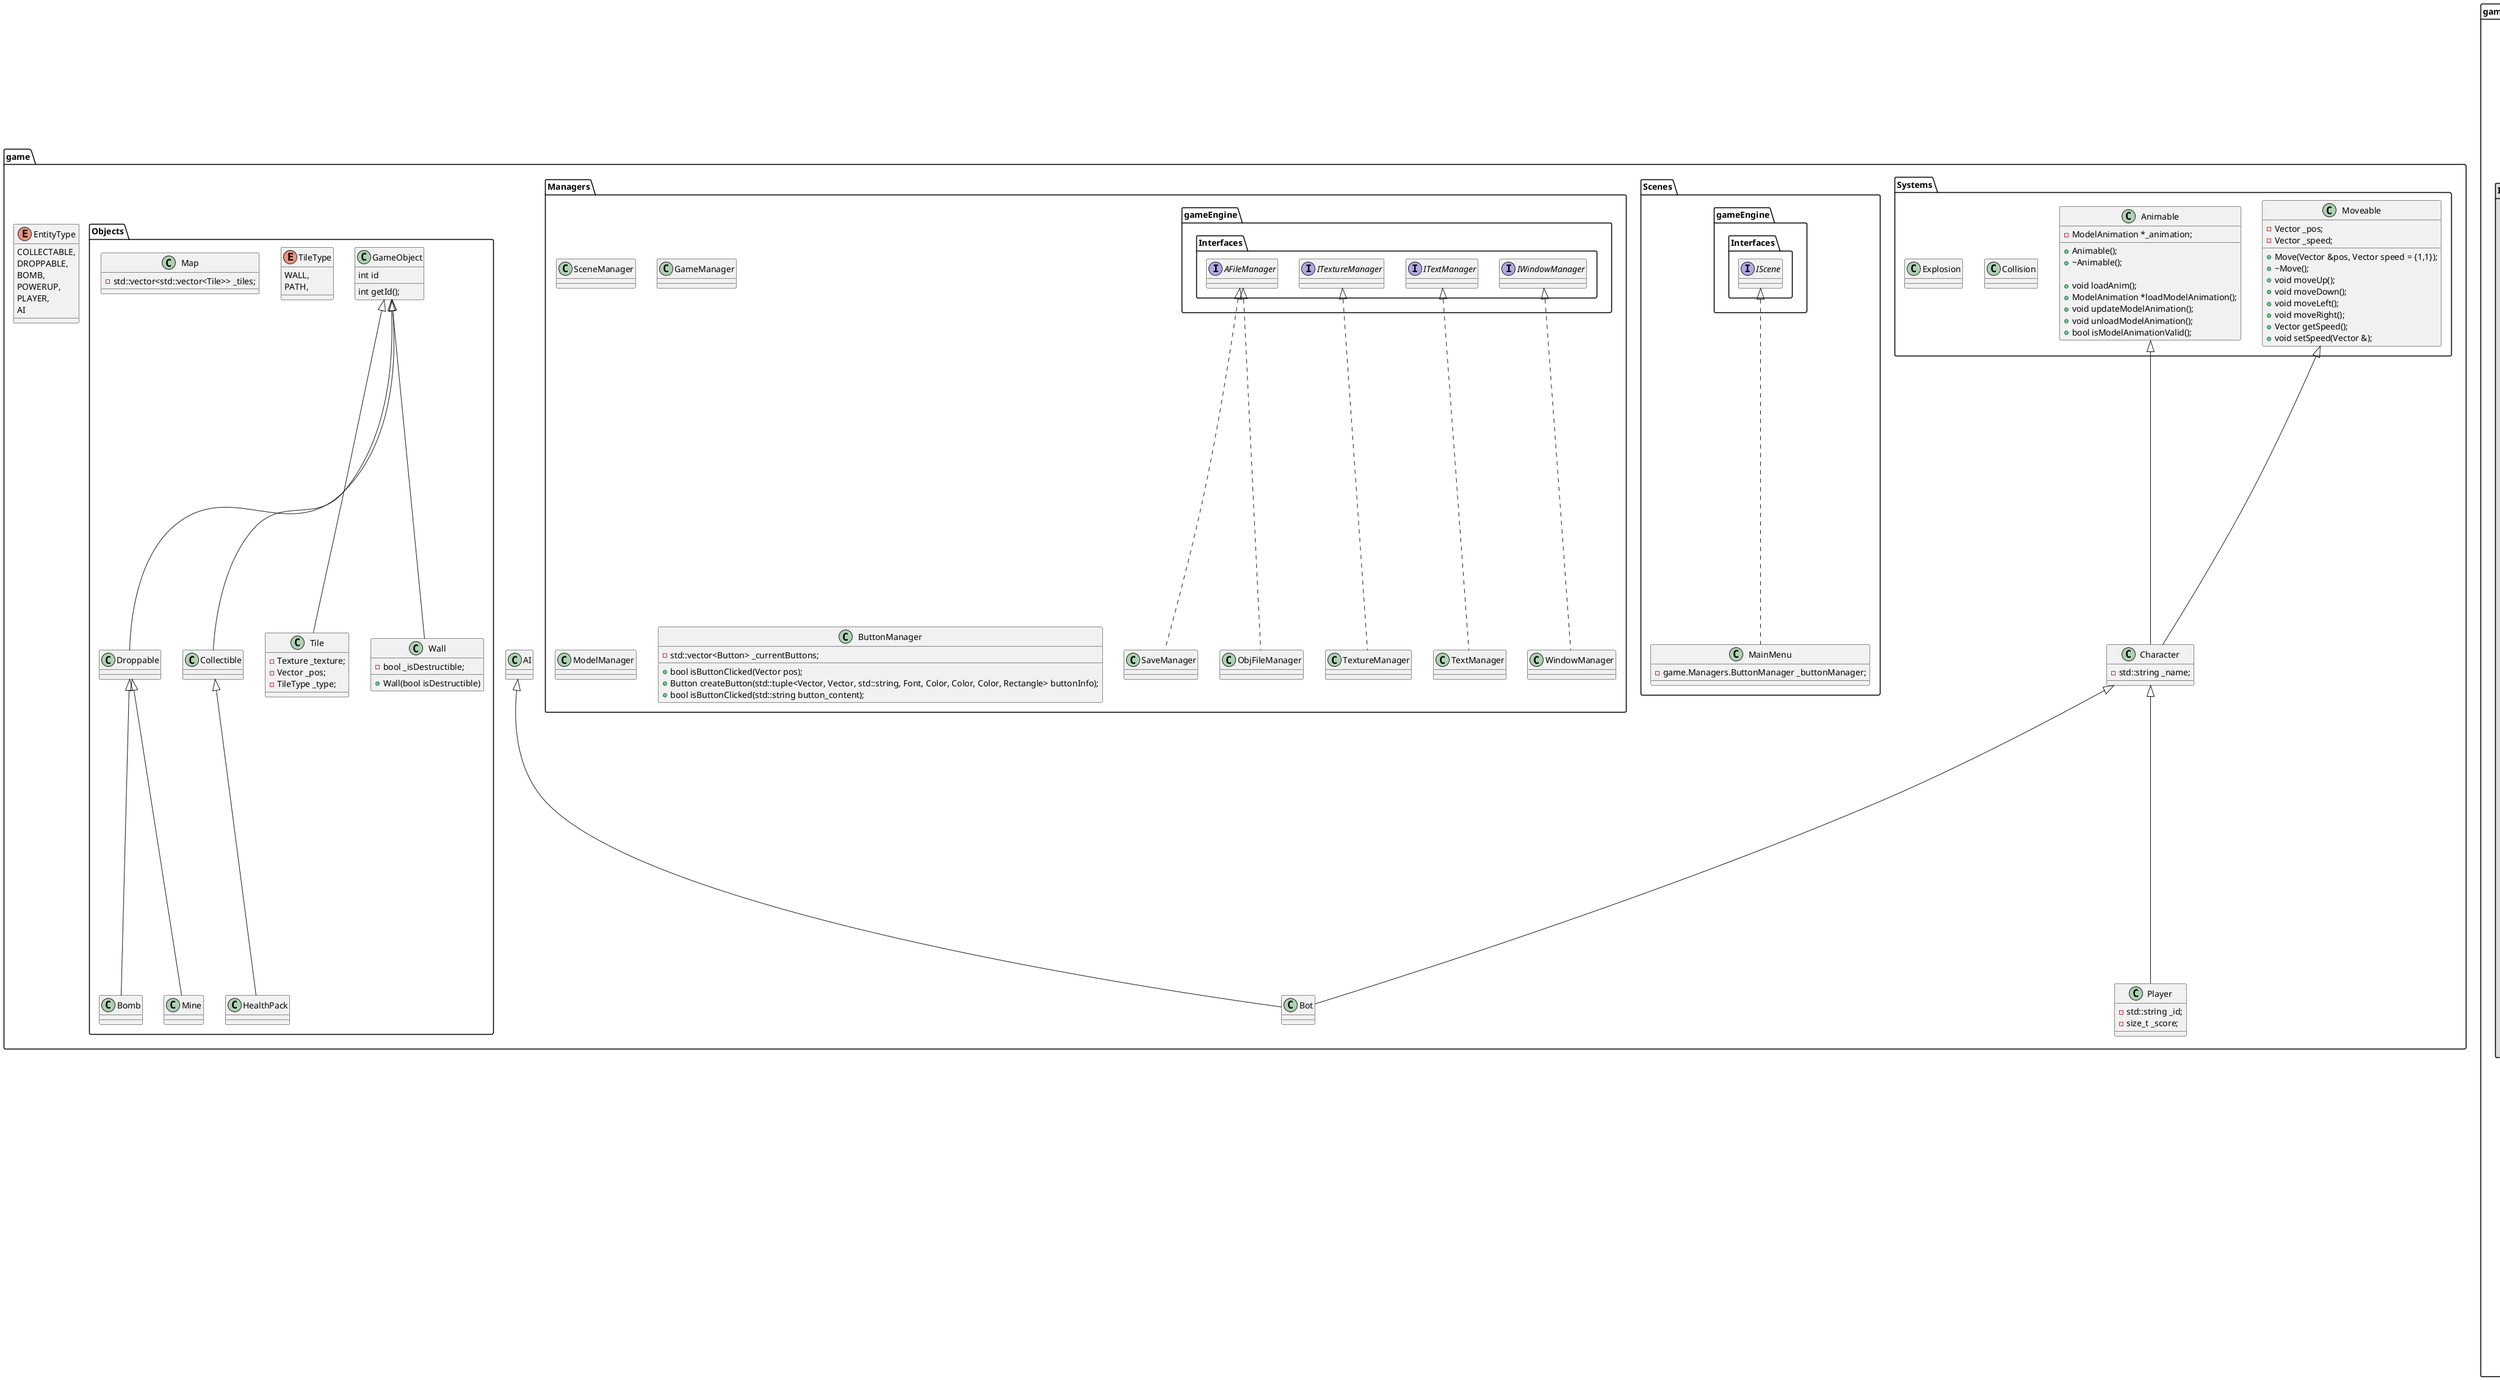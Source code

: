 @startuml Indie_Studio

'Gestion de souris, manettes, clavier, fps, fichier (sauvegarde), parsing JSON, textures
'texte, drawShapes, models(2d, 3D), audio

namespace global {
    class Vector<T> {
        +Vector(T x, T y)
        +~Vector() = default;
        +const Vector(const Vector &copy);
        +bool operator==();
        +bool operator!=();
        +Vector &operator+();
        +Vector &operator-();

        -T _x;
        -T _y;
    }

    class Vector3<T> {
        +Vector3T(T x, T y, T Z);
        +~Vector3T() = default;
        +Vector3T(const Vector3T<T> &copy);
        +bool operator==(Vector3T<T> const &other) const noexcept;
        +bool operator!=(Vector3T<T> const &other) const noexcept;
        +Vector3T<T> operator+(Vector3T<T> const &other) const noexcept;
        +Vector3T<T> operator-(Vector3T<T> const &other) const noexcept;
        +Vector3T<T> &operator=(Vector3T<T> const &other) noexcept;

        -T _x;
        -T _y;
        -T _z;
    }
}

namespace game {
        enum EntityType {
        COLLECTABLE,
        DROPPABLE,
        BOMB,
        POWERUP,
        PLAYER,
        AI
    }

    class Character extends game.Systems.Moveable, game.Systems.Animable {
        -std::string _name;
    }

    class AI {
    }

    class Player extends game.Character {
        -std::string _id;
        -size_t _score;
    }

    class Bot extends game.Character, game.AI {

    }

}

namespace game.Scenes {
    class MainMenu implements gameEngine.Interfaces.IScene {
        -game.Managers.ButtonManager _buttonManager;
    }
}

namespace game.Systems {
    class Moveable {
        +Move(Vector &pos, Vector speed = {1,1});
        +~Move();
        +void moveUp();
        +void moveDown();
        +void moveLeft();
        +void moveRight();
        +Vector getSpeed();
        +void setSpeed(Vector &);

        -Vector _pos;
        -Vector _speed;
    }

    class Animable {
        +Animable();
        +~Animable();

        +void loadAnim();
        +ModelAnimation *loadModelAnimation();
        +void updateModelAnimation();
        +void unloadModelAnimation();
        +bool isModelAnimationValid();

        -ModelAnimation *_animation;
    }

    class Collision {

    }

    class Explosion {

    }
}

namespace game.Managers {

    class SaveManager implements gameEngine.Interfaces.AFileManager{}
    class TextureManager implements gameEngine.Interfaces.ITextureManager {}
    class TextManager implements gameEngine.Interfaces.ITextManager {}
    class WindowManager implements gameEngine.Interfaces.IWindowManager {}
    class ObjFileManager implements gameEngine.Interfaces.AFileManager {}
    class SceneManager{}
    class GameManager{}
    class ModelManager {}
    'Button args are taken from botttom to top
    class ButtonManager {
        +bool isButtonClicked(Vector pos);
        +Button createButton(std::tuple<Vector, Vector, std::string, Font, Color, Color, Color, Rectangle> buttonInfo);
        +bool isButtonClicked(std::string button_content);
        -std::vector<Button> _currentButtons;
    }
}

namespace game.Objects {

    class GameObject {
        int getId();
        int id
    }
    class Droppable extends GameObject {}
    class Collectible extends GameObject {}
    class Bomb extends Droppable {}

    enum TileType {
        WALL,
        PATH,
    }
    class Tile extends GameObject {
        -Texture _texture;
        -Vector _pos;
        -TileType _type;
    }

    class Map {
        -std::vector<std::vector<Tile>> _tiles;
    }

    class Wall extends GameObject {
        +Wall(bool isDestructible)

        -bool _isDestructible;
    }

    class Mine extends game.Objects.Droppable {}
    class HealthPack extends game.Objects.Collectible {}

}

namespace gameEngine {

namespace Encapsulation #fc7c60  {
    enum ButtonState {
        NORMAL,
        HOVER,
        PRESSED,
    }
    class Button {
        +Button &operator=(const Button &ref);

        +Vector<float> getPos() const;
        +Vector<float> getSize() const;
        +gameEngine::encapsulation::BText getContent() const;
        +gameEngine::encapsulation::BTexture2D getTexture() const;
        +gameEngine::encapsulation::BRectangle getRect() const;
        +gameEngine::encapsulation::BRectangle getFrameRect() const;
        +State getState() const;
        +bool getButtonPressed() const;
        +int getNbFrames() const;

        +void setPos(const Vector<float> &pos);
        +void setRotation(const float &rotation);
        +void setSize(const Vector<float> &size);
        +void setColor(const gameEngine::encapsulation::BColor &color);
        +void setContentStr(const std::string &str);
        +void setNbFrames(const int &nb);
        +void setFrameRect(const gameEngine::encapsulation::BRectangle &rect);
        +void setFrameRectSize(const Vector<float> &size);

        +bool isInsideButton(const Vector<float> &point);
        +bool isButtonPressed(Vector<float> mousePos);
        +bool isButtonReleased();
        +void update();
        +void drawButton();

        -Rectangle _rect;
        -State state;
        -Rectangle _frameRec;
        -Text _content;
        -Texture texture;
        -Vector<float> size;
        -Vector<float> pos;
        -Color color;
        -float rotation;
    }
    class Image {
        +Image getObj() const noexcept;
        +bool isLoad() const noexcept;
        +int getWidth() const noexcept;
        +int getHeight() const noexcept;
        +Vector<int> getSize() const noexcept;
        +Vector<int> getPosition() const noexcept;
        +void load(const std::string &filpath);
        +void unload() noexcept;
        +void setImage(const Image &img) noexcept;
        +void setImage(const Image &img, const Vector<int> &pos) noexcept;
        +void setPosition(const Vector<int> &pos) noexcept;
        +void resize(const Vector<int> &newSize) noexcept;
        +void scale(const float &scale) noexcept;
        +void rotateRight() noexcept;
        +void rotateLeft() noexcept;
        +void clearBackground(const BColor &color) noexcept;
        +void drawPixel(const Vector<int> &pos, const BColor &color) noexcept;
        +void drawLine(const Vector<float> &start, const Vector<float> &end, const BColor &color) noexcept;
        +void drawCircle(const Vector<float> &center, int radius, const BColor &color) noexcept;
        +void drawRectangle(const BRectangle &rec) noexcept;
        +void drawText(const BText &text, const Vector<int> &pos) noexcept;
        +void flipV() noexcept;
        +void flipH() noexcept;

        -Image _img;
        -Vector<int> _pos{0, 0};
    }

    class Model {
        +Model getObj() const noexcept;
        +bool isLoad() const noexcept;
        +BColor getColor() const noexcept;
        +Vector3T<float> getPos() const noexcept;
        +void load(const std::string &filepath);
        +void unload() noexcept;
        +void unloadKeepMesh() noexcept;
        +void setPos(const Vector3T<float> &pos) noexcept;
        +void setColor(const BColor &color) noexcept;
        +void setMaterialTexture(int material_idx, int maps_idx, const BTexture2D &texture) noexcept;
        +void draw() const noexcept;

        -void resetObj() noexcept;
        -Model _model;
        -BColor _color{WHITE};
        -float _scale = 0;
        -Vector3T<float> _pos{0, 0, 0};
    }
    class Camera2d {
        +BCamera2D();
        +BCamera2D(const BCamera2D &ref);
        +BCamera2D &operator=(const BCamera2D &ref);
        +~BCamera2D();
        +Camera2D getObj() const noexcept;
        +Vector<float> getOffset() const noexcept;
        +Vector<float> getTarget() const noexcept;
        +float getRotation() const noexcept;
        +float getZoom() const noexcept;
        +void setOffset(const Vector<float> &offset) noexcept;
        +void setTarget(const Vector<float> &target) noexcept;
        +void setRotation(float rotation) noexcept;
        +void rotateLeft(float value) noexcept;
        +void rotateRight(float value) noexcept;
        +void setZoom(float zoom) noexcept;
        +void unzoom(float value) noexcept;
        +void zoom(float value) noexcept;
        +void resetObj() noexcept;
        +void beginMode() const noexcept final;
        +void endMode() const noexcept final;
        
        -Camera2D _camera;
    }
    class Camera {
        +BCamera(const BCamera &ref);
        +BCamera &operator=(const BCamera &ref);
        +~BCamera();
        +Camera getObj() const noexcept;
        +void setPosition(const Vector3T<float> &pos) noexcept;
        +void setTarget(const Vector3T<float> &target) noexcept;
        +void setUp(const Vector3T<float> &up) noexcept;
        +void setFovy(float fov) noexcept;
        +void setProjection(CameraProjection projection) noexcept;
        +void update() noexcept;
        +void setMode(CameraMode mode) noexcept;
        +void beginMode() const noexcept final;
        +void endMode() const noexcept final;
        
        -Camera _camera;
    }
    class Shader {}
    class Music {
        +BMusic(const std::string &filepath);
        +BMusic(const BMusic &ref) = delete;
        +BMusic &operator=(const BMusic &ref) = delete;
        +~BMusic();
        +Music getObj() const noexcept;
        +bool isLoad() const noexcept;
        +bool isPlaying() const noexcept;
        +float getTimeLength() const noexcept;
        +float getTimePlayed() const noexcept;
        +void load(const std::string &filpath);
        +void unload() noexcept;
        +void play();
        +void updateStream();
        +void stop();
        +void pause();
        +void resumeStream();
        +void setVolume(float volume);
        +void setPitch(float pitch);

        -Music _music = {0};
        -bool _load;
    }
    class Sound {}
    class Color {
        +BColor(unsigned char r, unsigned char g, unsigned char b, unsigned char a);
        +BColor(const Color &ref);
        +BColor(const BColor &ref);
        +BColor &operator=(const BColor &ref);
        +BColor &operator=(const Color &ref);
        +~BColor();
        +unsigned char getRed() const noexcept;
        +unsigned char getGreen() const noexcept;
        +unsigned char getBlue() const noexcept;
        +unsigned char getAlpha() const noexcept;
        +Color getObj() const noexcept;
        +void setRed(unsigned char value) noexcept;
        +void setGreen(unsigned char value) noexcept;
        +void setBlue(unsigned char value) noexcept;
        +void setAlpha(unsigned char value) noexcept;
        +void copy(const BColor &ref) noexcept;

        -unsigned char _r;
        -unsigned char _g;
        -unsigned char _b;
        -unsigned char _a;
    }

    class Font {}

    class Rectangle {
        +BRectangle(const BRectangle &ref);
        +BRectangle &operator=(const BRectangle &ref);
        +Rectangle getObj() const noexcept;
        +float getWidth() const noexcept;
        +float getHeight() const noexcept;
        +float getX() const noexcept;
        +float getY() const noexcept;
        +Vector<float> getSize() const noexcept;
        +Vector<float> getPos() const noexcept;
        +float getRotation() const noexcept;
        +BColor getColor() const noexcept;
        +void setX(const float &x) noexcept;
        +void setY(const float &y) noexcept;
        +void setWidth(const float &width) noexcept;
        +void setHeight(const float &height) noexcept;
        +void setSize(const Vector<float> &size) noexcept;
        +void setPos(const Vector<float> &pos) noexcept;
        +void setRotation(const float &rotation) noexcept;
        +void setColor(const BColor &color) noexcept;
        +void scale(const float &scale) noexcept;
        +void draw() const noexcept;
        +bool checkCollision(const BRectangle &other) const noexcept;
        +bool checkPointInside(const Vector<float> &point) const noexcept;

        -Vector<float> _pos;
        -Vector<float> _size;
        -float _rotation;
        -BColor _color;
    }

    class Animation {
        +Animation(Model, ModelAnimation, size_t = 0);
        +~Animation();
        +ModelAnimation *loadModelAnimation(const std::string &, int *animCount);
        +void updateModelAnimation(Model, ModelAnimation, int);
        +void unloadModelAnimation(ModelAnimation *, unsigned int);
        +bool isModelAnimationValid(Model, ModelAnimation);
        -Model _model;
        -size_t _frameCounter;
        -ModelAnimation *_animation;
    }
}

namespace Interfaces #DDDDDD {

    interface IScene
    {
        +void loadScene();
        +void destroyScene();
    }

    interface IWindowManager
    {
        +void createWindow(Vector<int> size, const std::string &title);
        +void openWindow();
        +void closeWindow();
        +void clearWindow();
        +void updateWindow();
        +void toggleFullscreen();

        -Vector &getScreenSize();
        -Vector &getWindowPos();
    }

    interface IDrawManager
    {
        +void drawCircle(const float radius, );
        +void drawRect(const Vector &size, size_t radius);
        +void drawLine(const Vector &size);
        +void drawGrid(const Vector &size, int nbCols, int nbRows);
    }

    interface ITextureManager
    {
        +void setTexture();
        +void loadTexture();
        +void uploadTexture();
        +void drawTextureRect();
        'Potentiellement ajouter + de drawTexture
        +void destroyTexture();
    }

    interface ITextManager
    {
        +void drawText(const Font &f);
        +void drawTextInRect(const Font &f, const std::string &text, const Vector<float> &offset, Rectangle rect);
    }

    interface IAudioManager
    {
        'Classe audio avec playlist
        +void PlaySound(const Sound &);
        +void PlayMusic(const Music &);
        +Sound LoadSound(const std::string &);
        +Music LoadMusic(const std::string &);
        +bool isMusicPlaying(const Music &);
        +void PauseMusic(const Music &);
        +void setMusicVolume(const Music &, float);
        +void DestroySound(Sound &);
        +void DestroyMusic(Sound &);
    }

    'Definir un port
    'A completer, poser des questions sur les attentes et ce qu'on
    'Voir rush2 SantaServer de Polo
    interface INetworkManager
    {
        +void connect(const Socket &);
        +void createSocket(int);
        +void disconnect(const Socker &);
        +void sendInfo(const std::string &, const Socket &In, const Socker &Out);

    }

    abstract class AFileManager implements IFileManager {}
    
    'Classe qui pourrait herite de IFileManager -> JsonManager, XMLManager, OBJFileManager, ConfigManager, SaveManager
    interface IFileManager
    {
        +bool checkFileExist(const std::string &);
        +bool checkFilePermissions(const std::string &);
        +File loadFile(const std::string &);
        +void CloseFile(File &);
        +std::string readFile(const File &);
        +std::vector<std::string> readFile(const File &);
        +std::string getFileName(const File &);
        +std::string getFilePath(const File &);
        +std::vector<std::string> getDirectoryFiles(const File &);
    }

    'Mapper std::map<Key, int Code> pareil pour manette
    'Classe qui pourrait herite: Keyboard, Gamepad, Mouse
    interface IInputManager
    {
        +bool isKeyPressed(int);
        +bool isKeyReleased(int);
        +int getKeyPressed();
    }
    'Voir pour les collisions si interface necessaires
}
}
@enduml
